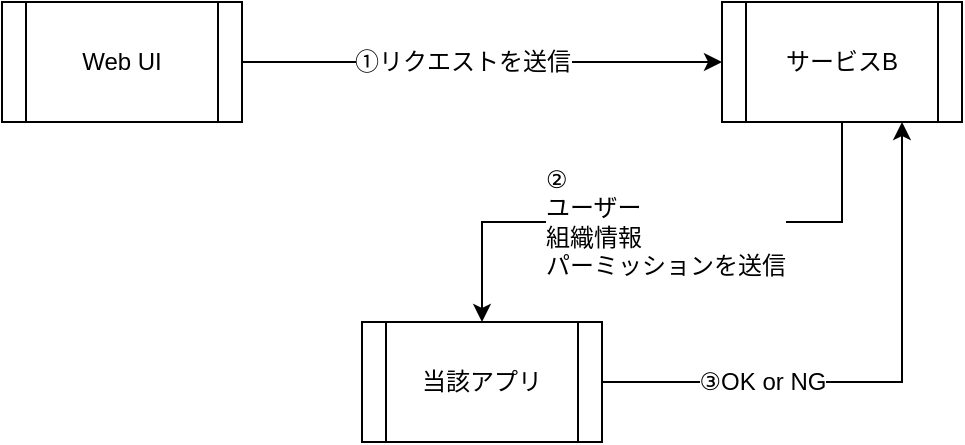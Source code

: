 <mxfile>
    <diagram id="18ftKmwwMZPFkiIW2N4g" name="ページ1">
        <mxGraphModel dx="867" dy="448" grid="1" gridSize="10" guides="1" tooltips="1" connect="1" arrows="1" fold="1" page="1" pageScale="1" pageWidth="827" pageHeight="1169" background="none" math="0" shadow="0">
            <root>
                <mxCell id="0"/>
                <mxCell id="1" parent="0"/>
                <mxCell id="5" style="edgeStyle=orthogonalEdgeStyle;rounded=0;orthogonalLoop=1;jettySize=auto;html=1;exitX=1;exitY=0.5;exitDx=0;exitDy=0;entryX=0;entryY=0.5;entryDx=0;entryDy=0;" parent="1" source="2" target="4" edge="1">
                    <mxGeometry relative="1" as="geometry"/>
                </mxCell>
                <mxCell id="2" value="Web UI" style="shape=process;whiteSpace=wrap;html=1;backgroundOutline=1;labelBackgroundColor=none;" parent="1" vertex="1">
                    <mxGeometry x="40" y="100" width="120" height="60" as="geometry"/>
                </mxCell>
                <mxCell id="19" style="edgeStyle=orthogonalEdgeStyle;rounded=0;orthogonalLoop=1;jettySize=auto;html=1;exitX=1;exitY=0.5;exitDx=0;exitDy=0;entryX=0.75;entryY=1;entryDx=0;entryDy=0;fontColor=#000000;" parent="1" source="3" target="4" edge="1">
                    <mxGeometry relative="1" as="geometry"/>
                </mxCell>
                <mxCell id="3" value="当該アプリ" style="shape=process;whiteSpace=wrap;html=1;backgroundOutline=1;labelBackgroundColor=none;" parent="1" vertex="1">
                    <mxGeometry x="220" y="260" width="120" height="60" as="geometry"/>
                </mxCell>
                <mxCell id="17" style="edgeStyle=orthogonalEdgeStyle;rounded=0;orthogonalLoop=1;jettySize=auto;html=1;exitX=0.5;exitY=1;exitDx=0;exitDy=0;entryX=0.5;entryY=0;entryDx=0;entryDy=0;" parent="1" source="4" target="3" edge="1">
                    <mxGeometry relative="1" as="geometry"/>
                </mxCell>
                <mxCell id="4" value="サービスB" style="shape=process;whiteSpace=wrap;html=1;backgroundOutline=1;labelBackgroundColor=none;" parent="1" vertex="1">
                    <mxGeometry x="400" y="100" width="120" height="60" as="geometry"/>
                </mxCell>
                <mxCell id="6" value="①リクエストを送信" style="text;html=1;align=center;verticalAlign=middle;resizable=0;points=[];autosize=1;strokeColor=none;fontColor=#000000;labelBackgroundColor=#FFFFFF;" parent="1" vertex="1">
                    <mxGeometry x="210" y="120" width="120" height="20" as="geometry"/>
                </mxCell>
                <mxCell id="11" value="&lt;span&gt;②&lt;br&gt;ユーザー&lt;/span&gt;&lt;br&gt;&lt;span&gt;組織情報&lt;/span&gt;&lt;br&gt;&lt;span&gt;パーミッションを送信&lt;br&gt;&lt;/span&gt;" style="text;html=1;align=left;verticalAlign=middle;resizable=0;points=[];autosize=1;strokeColor=none;labelBackgroundColor=#ffffff;fontColor=#000000;" parent="1" vertex="1">
                    <mxGeometry x="310" y="180" width="130" height="60" as="geometry"/>
                </mxCell>
                <mxCell id="13" value="③OK or NG" style="text;html=1;align=center;verticalAlign=middle;resizable=0;points=[];autosize=1;strokeColor=none;fontColor=#000000;labelBackgroundColor=#ffffff;" parent="1" vertex="1">
                    <mxGeometry x="380" y="280" width="80" height="20" as="geometry"/>
                </mxCell>
            </root>
        </mxGraphModel>
    </diagram>
</mxfile>